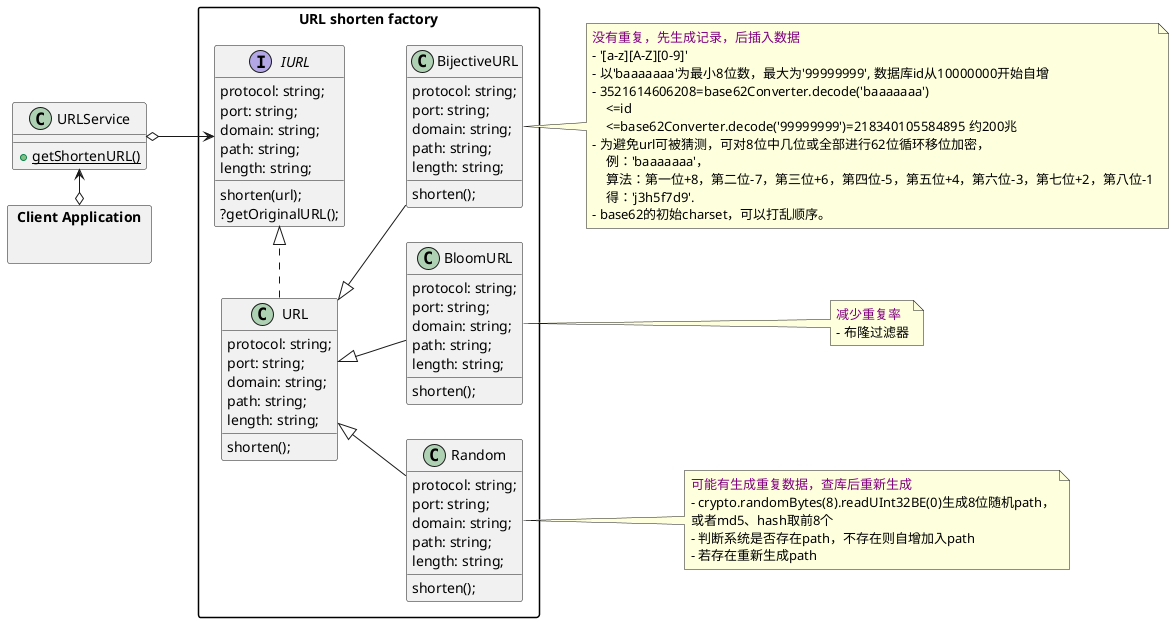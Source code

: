@startuml

left to right direction

skinparam PackageStyle rectangle

package "Client Application" as ClientApp {}

note as NBloomFilter
    <color:purple>减少重复率</color> 
    - 布隆过滤器
end note

note as NRandom
    <color:purple>可能有生成重复数据，查库后重新生成</color> 
    - crypto.randomBytes(8).readUInt32BE(0)生成8位随机path，
    或者md5、hash取前8个
    - 判断系统是否存在path，不存在则自增加入path
    - 若存在重新生成path
end note


note as NBijective
    <color:purple>没有重复，先生成记录，后插入数据</color> 
    - '[a-z][A-Z][0-9]'
    - 以'baaaaaaa'为最小8位数，最大为'99999999', 数据库id从10000000开始自增
    - 3521614606208=base62Converter.decode('baaaaaaa')
        <=id
        <=base62Converter.decode('99999999')=218340105584895 约200兆
    - 为避免url可被猜测，可对8位中几位或全部进行62位循环移位加密，
        例：'baaaaaaa'，
        算法：第一位+8，第二位-7，第三位+6，第四位-5，第五位+4，第六位-3，第七位+2，第八位-1
        得：'j3h5f7d9'.
    - base62的初始charset，可以打乱顺序。
end note

class URLService {
    + {static} getShortenURL()
}

ClientApp o-left-> URLService

package "URL shorten factory" as URLAdapter {
    interface IURL {
        protocol: string;
        port: string;
        domain: string;
        path: string;
        length: string;
        shorten(url);
        ?getOriginalURL();
    }
    class URL {
        protocol: string;
        port: string;
        domain: string;
        path: string;
        length: string;
        shorten();
    }

    class BijectiveURL {
        protocol: string;
        port: string;
        domain: string;
        path: string;
        length: string;
        shorten();
    }

    class BloomURL {
        protocol: string;
        port: string;
        domain: string;
        path: string;
        length: string;
        shorten();
    }

     class Random {
        protocol: string;
        port: string;
        domain: string;
        path: string;
        length: string;
        shorten();
    }

    IURL <|.left. URL : \r

    URL <|-- BijectiveURL
    URL <|-- BloomURL
    URL <|-- Random

    BijectiveURL o.. NBijective
    BloomURL o.. NBloomFilter
    Random o.. NRandom
}

URLService o--> IURL

@enduml